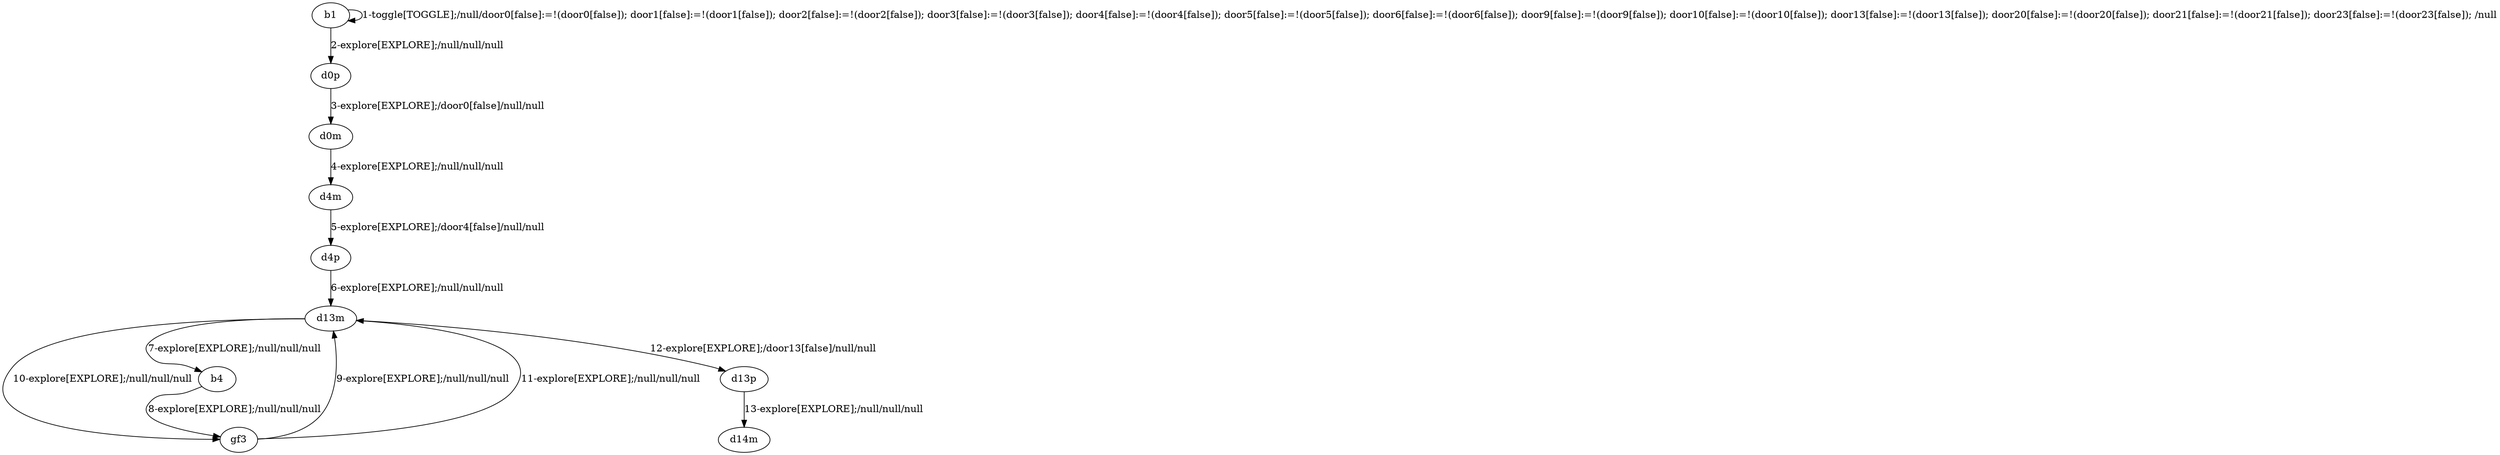 # Total number of goals covered by this test: 1
# d13m --> b4

digraph g {
"b1" -> "b1" [label = "1-toggle[TOGGLE];/null/door0[false]:=!(door0[false]); door1[false]:=!(door1[false]); door2[false]:=!(door2[false]); door3[false]:=!(door3[false]); door4[false]:=!(door4[false]); door5[false]:=!(door5[false]); door6[false]:=!(door6[false]); door9[false]:=!(door9[false]); door10[false]:=!(door10[false]); door13[false]:=!(door13[false]); door20[false]:=!(door20[false]); door21[false]:=!(door21[false]); door23[false]:=!(door23[false]); /null"];
"b1" -> "d0p" [label = "2-explore[EXPLORE];/null/null/null"];
"d0p" -> "d0m" [label = "3-explore[EXPLORE];/door0[false]/null/null"];
"d0m" -> "d4m" [label = "4-explore[EXPLORE];/null/null/null"];
"d4m" -> "d4p" [label = "5-explore[EXPLORE];/door4[false]/null/null"];
"d4p" -> "d13m" [label = "6-explore[EXPLORE];/null/null/null"];
"d13m" -> "b4" [label = "7-explore[EXPLORE];/null/null/null"];
"b4" -> "gf3" [label = "8-explore[EXPLORE];/null/null/null"];
"gf3" -> "d13m" [label = "9-explore[EXPLORE];/null/null/null"];
"d13m" -> "gf3" [label = "10-explore[EXPLORE];/null/null/null"];
"gf3" -> "d13m" [label = "11-explore[EXPLORE];/null/null/null"];
"d13m" -> "d13p" [label = "12-explore[EXPLORE];/door13[false]/null/null"];
"d13p" -> "d14m" [label = "13-explore[EXPLORE];/null/null/null"];
}